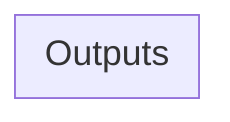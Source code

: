 %%{init:{
  "securityLevel":"loose",
  "flowchart":{"htmlLabels":true,"nodeSpacing":36,"rankSpacing":72,"useMaxWidth":true},
  "themeVariables":{"fontSize":"19px"}
}}%%
flowchart TB
subgraph Outputs [Outputs]
  direction TB
end